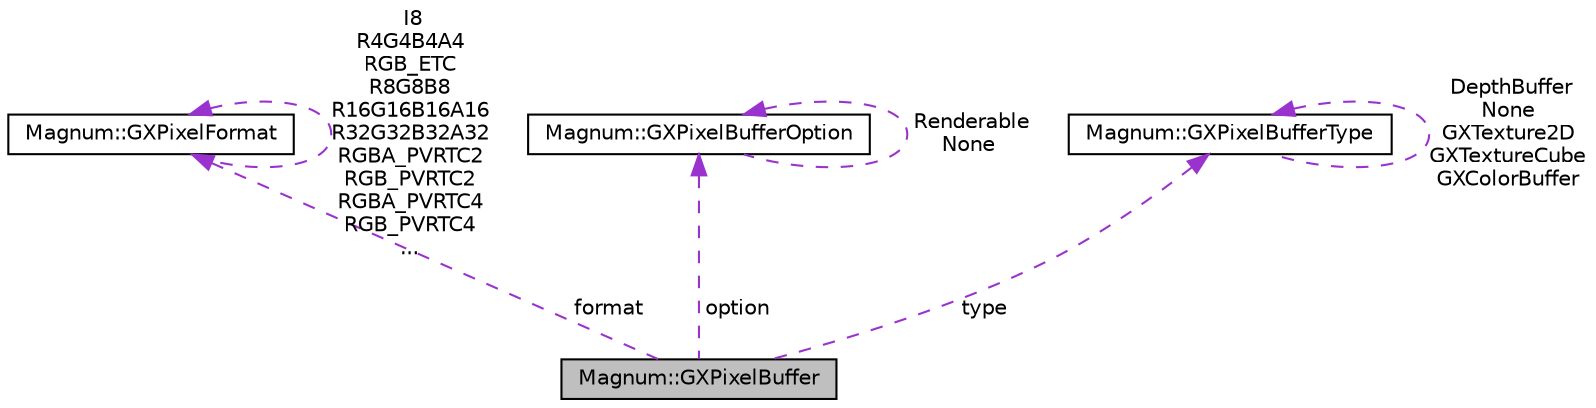 digraph "Magnum::GXPixelBuffer"
{
  edge [fontname="Helvetica",fontsize="10",labelfontname="Helvetica",labelfontsize="10"];
  node [fontname="Helvetica",fontsize="10",shape=record];
  Node1 [label="Magnum::GXPixelBuffer",height=0.2,width=0.4,color="black", fillcolor="grey75", style="filled", fontcolor="black"];
  Node2 -> Node1 [dir="back",color="darkorchid3",fontsize="10",style="dashed",label=" format" ,fontname="Helvetica"];
  Node2 [label="Magnum::GXPixelFormat",height=0.2,width=0.4,color="black", fillcolor="white", style="filled",URL="$class_magnum_1_1_g_x_pixel_format.html"];
  Node2 -> Node2 [dir="back",color="darkorchid3",fontsize="10",style="dashed",label=" I8\nR4G4B4A4\nRGB_ETC\nR8G8B8\nR16G16B16A16\nR32G32B32A32\nRGBA_PVRTC2\nRGB_PVRTC2\nRGBA_PVRTC4\nRGB_PVRTC4\n..." ,fontname="Helvetica"];
  Node3 -> Node1 [dir="back",color="darkorchid3",fontsize="10",style="dashed",label=" option" ,fontname="Helvetica"];
  Node3 [label="Magnum::GXPixelBufferOption",height=0.2,width=0.4,color="black", fillcolor="white", style="filled",URL="$class_magnum_1_1_g_x_pixel_buffer_option.html"];
  Node3 -> Node3 [dir="back",color="darkorchid3",fontsize="10",style="dashed",label=" Renderable\nNone" ,fontname="Helvetica"];
  Node4 -> Node1 [dir="back",color="darkorchid3",fontsize="10",style="dashed",label=" type" ,fontname="Helvetica"];
  Node4 [label="Magnum::GXPixelBufferType",height=0.2,width=0.4,color="black", fillcolor="white", style="filled",URL="$class_magnum_1_1_g_x_pixel_buffer_type.html"];
  Node4 -> Node4 [dir="back",color="darkorchid3",fontsize="10",style="dashed",label=" DepthBuffer\nNone\nGXTexture2D\nGXTextureCube\nGXColorBuffer" ,fontname="Helvetica"];
}
